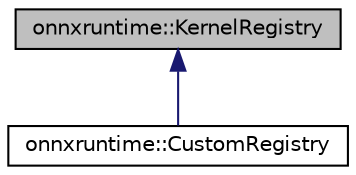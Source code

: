 digraph "onnxruntime::KernelRegistry"
{
  edge [fontname="Helvetica",fontsize="10",labelfontname="Helvetica",labelfontsize="10"];
  node [fontname="Helvetica",fontsize="10",shape=record];
  Node0 [label="onnxruntime::KernelRegistry",height=0.2,width=0.4,color="black", fillcolor="grey75", style="filled", fontcolor="black"];
  Node0 -> Node1 [dir="back",color="midnightblue",fontsize="10",style="solid"];
  Node1 [label="onnxruntime::CustomRegistry",height=0.2,width=0.4,color="black", fillcolor="white", style="filled",URL="$classonnxruntime_1_1CustomRegistry.html"];
}
